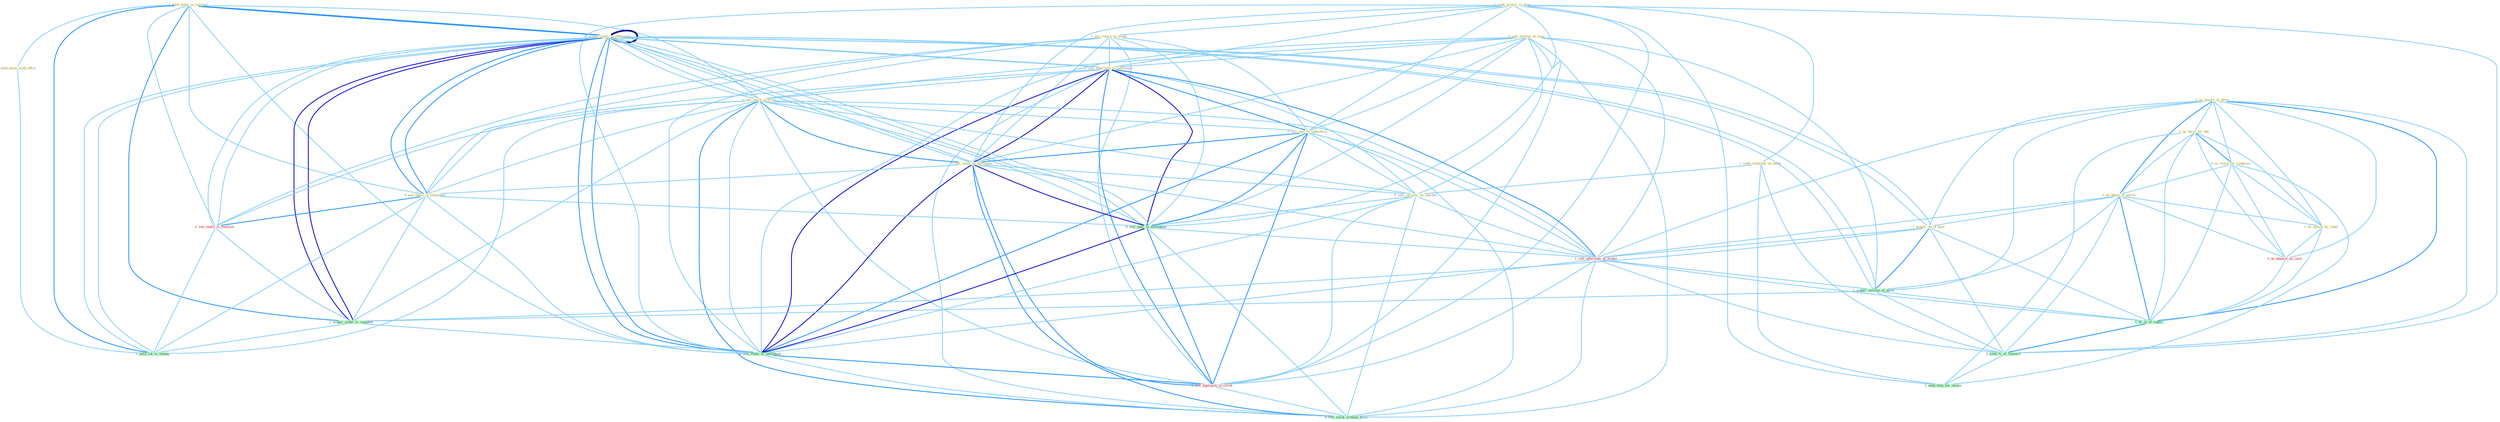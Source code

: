 Graph G{ 
    node
    [shape=polygon,style=filled,width=.5,height=.06,color="#BDFCC9",fixedsize=true,fontsize=4,
    fontcolor="#2f4f4f"];
    {node
    [color="#ffffe0", fontcolor="#8b7d6b"] "1_hold_stake_in_interest " "1_us_assort_of_devic " "1_acquir_stake_in_entitynam " "1_seek_access_to_kind " "1_see_return_to_trend " "0_sell_million_at_time " "0_sell_othernum_to_entitynam " "1_us_term_for_the " "1_sell_stock_in_trust " "1_hold_meet_with_offici " "0_us_word_for_congress " "1_us_photo_of_porch " "0_sell_unit_to_subsidiari " "0_sell_stock_to_entitynam " "1_seek_comment_on_decis " "0_see_these_in_entitynam " "1_acquir_on_of_busi " "0_sell_currenc_on_market " "1_us_attack_by_rebel "}
{node [color="#fff0f5", fontcolor="#b22222"] "1_sell_othernum_of_model " "0_see_vaniti_in_everyon " "0_us_deposit_as_cach " "1_sell_approach_to_client "}
edge [color="#B0E2FF"];

	"1_hold_stake_in_interest " -- "1_acquir_stake_in_entitynam " [w="2", color="#1e90ff" , len=0.8];
	"1_hold_stake_in_interest " -- "1_sell_stock_in_trust " [w="1", color="#87cefa" ];
	"1_hold_stake_in_interest " -- "1_hold_meet_with_offici " [w="1", color="#87cefa" ];
	"1_hold_stake_in_interest " -- "0_see_these_in_entitynam " [w="1", color="#87cefa" ];
	"1_hold_stake_in_interest " -- "0_see_vaniti_in_everyon " [w="1", color="#87cefa" ];
	"1_hold_stake_in_interest " -- "1_acquir_stake_in_entitynam " [w="2", color="#1e90ff" , len=0.8];
	"1_hold_stake_in_interest " -- "1_acquir_stake_in_compani " [w="2", color="#1e90ff" , len=0.8];
	"1_hold_stake_in_interest " -- "0_sell_stake_to_entitynam " [w="1", color="#87cefa" ];
	"1_hold_stake_in_interest " -- "1_hold_job_in_manag " [w="2", color="#1e90ff" , len=0.8];
	"1_us_assort_of_devic " -- "1_us_term_for_the " [w="1", color="#87cefa" ];
	"1_us_assort_of_devic " -- "0_us_word_for_congress " [w="1", color="#87cefa" ];
	"1_us_assort_of_devic " -- "1_us_photo_of_porch " [w="2", color="#1e90ff" , len=0.8];
	"1_us_assort_of_devic " -- "1_acquir_on_of_busi " [w="1", color="#87cefa" ];
	"1_us_assort_of_devic " -- "1_us_attack_by_rebel " [w="1", color="#87cefa" ];
	"1_us_assort_of_devic " -- "1_sell_othernum_of_model " [w="1", color="#87cefa" ];
	"1_us_assort_of_devic " -- "1_acquir_million_of_asset " [w="1", color="#87cefa" ];
	"1_us_assort_of_devic " -- "0_us_deposit_as_cach " [w="1", color="#87cefa" ];
	"1_us_assort_of_devic " -- "1_us_%_of_capac " [w="2", color="#1e90ff" , len=0.8];
	"1_us_assort_of_devic " -- "1_seek_%_of_concern " [w="1", color="#87cefa" ];
	"1_acquir_stake_in_entitynam " -- "0_sell_othernum_to_entitynam " [w="1", color="#87cefa" ];
	"1_acquir_stake_in_entitynam " -- "1_sell_stock_in_trust " [w="1", color="#87cefa" ];
	"1_acquir_stake_in_entitynam " -- "0_sell_stock_to_entitynam " [w="1", color="#87cefa" ];
	"1_acquir_stake_in_entitynam " -- "0_see_these_in_entitynam " [w="2", color="#1e90ff" , len=0.8];
	"1_acquir_stake_in_entitynam " -- "1_acquir_on_of_busi " [w="1", color="#87cefa" ];
	"1_acquir_stake_in_entitynam " -- "0_sell_oper_to_entitynam " [w="1", color="#87cefa" ];
	"1_acquir_stake_in_entitynam " -- "0_see_vaniti_in_everyon " [w="1", color="#87cefa" ];
	"1_acquir_stake_in_entitynam " -- "1_acquir_million_of_asset " [w="1", color="#87cefa" ];
	"1_acquir_stake_in_entitynam " -- "1_acquir_stake_in_entitynam " [w="4", style=bold, color="#000080", len=0.4];
	"1_acquir_stake_in_entitynam " -- "1_acquir_stake_in_compani " [w="3", color="#0000cd" , len=0.6];
	"1_acquir_stake_in_entitynam " -- "0_sell_stake_to_entitynam " [w="2", color="#1e90ff" , len=0.8];
	"1_acquir_stake_in_entitynam " -- "1_hold_job_in_manag " [w="1", color="#87cefa" ];
	"1_seek_access_to_kind " -- "1_see_return_to_trend " [w="1", color="#87cefa" ];
	"1_seek_access_to_kind " -- "0_sell_othernum_to_entitynam " [w="1", color="#87cefa" ];
	"1_seek_access_to_kind " -- "0_sell_unit_to_subsidiari " [w="1", color="#87cefa" ];
	"1_seek_access_to_kind " -- "0_sell_stock_to_entitynam " [w="1", color="#87cefa" ];
	"1_seek_access_to_kind " -- "1_seek_comment_on_decis " [w="1", color="#87cefa" ];
	"1_seek_access_to_kind " -- "0_sell_oper_to_entitynam " [w="1", color="#87cefa" ];
	"1_seek_access_to_kind " -- "0_sell_stake_to_entitynam " [w="1", color="#87cefa" ];
	"1_seek_access_to_kind " -- "1_sell_approach_to_client " [w="1", color="#87cefa" ];
	"1_seek_access_to_kind " -- "1_seek_%_of_concern " [w="1", color="#87cefa" ];
	"1_seek_access_to_kind " -- "1_seek_help_for_owner " [w="1", color="#87cefa" ];
	"1_see_return_to_trend " -- "0_sell_othernum_to_entitynam " [w="1", color="#87cefa" ];
	"1_see_return_to_trend " -- "0_sell_unit_to_subsidiari " [w="1", color="#87cefa" ];
	"1_see_return_to_trend " -- "0_sell_stock_to_entitynam " [w="1", color="#87cefa" ];
	"1_see_return_to_trend " -- "0_see_these_in_entitynam " [w="1", color="#87cefa" ];
	"1_see_return_to_trend " -- "0_sell_oper_to_entitynam " [w="1", color="#87cefa" ];
	"1_see_return_to_trend " -- "0_see_vaniti_in_everyon " [w="1", color="#87cefa" ];
	"1_see_return_to_trend " -- "0_sell_stake_to_entitynam " [w="1", color="#87cefa" ];
	"1_see_return_to_trend " -- "1_sell_approach_to_client " [w="1", color="#87cefa" ];
	"0_sell_million_at_time " -- "0_sell_othernum_to_entitynam " [w="1", color="#87cefa" ];
	"0_sell_million_at_time " -- "1_sell_stock_in_trust " [w="1", color="#87cefa" ];
	"0_sell_million_at_time " -- "0_sell_unit_to_subsidiari " [w="1", color="#87cefa" ];
	"0_sell_million_at_time " -- "0_sell_stock_to_entitynam " [w="1", color="#87cefa" ];
	"0_sell_million_at_time " -- "0_sell_currenc_on_market " [w="1", color="#87cefa" ];
	"0_sell_million_at_time " -- "0_sell_oper_to_entitynam " [w="1", color="#87cefa" ];
	"0_sell_million_at_time " -- "1_sell_othernum_of_model " [w="1", color="#87cefa" ];
	"0_sell_million_at_time " -- "1_acquir_million_of_asset " [w="1", color="#87cefa" ];
	"0_sell_million_at_time " -- "0_sell_stake_to_entitynam " [w="1", color="#87cefa" ];
	"0_sell_million_at_time " -- "1_sell_approach_to_client " [w="1", color="#87cefa" ];
	"0_sell_million_at_time " -- "0_sell_stock_without_hitch " [w="1", color="#87cefa" ];
	"0_sell_othernum_to_entitynam " -- "1_sell_stock_in_trust " [w="1", color="#87cefa" ];
	"0_sell_othernum_to_entitynam " -- "0_sell_unit_to_subsidiari " [w="2", color="#1e90ff" , len=0.8];
	"0_sell_othernum_to_entitynam " -- "0_sell_stock_to_entitynam " [w="3", color="#0000cd" , len=0.6];
	"0_sell_othernum_to_entitynam " -- "0_see_these_in_entitynam " [w="1", color="#87cefa" ];
	"0_sell_othernum_to_entitynam " -- "0_sell_currenc_on_market " [w="1", color="#87cefa" ];
	"0_sell_othernum_to_entitynam " -- "0_sell_oper_to_entitynam " [w="3", color="#0000cd" , len=0.6];
	"0_sell_othernum_to_entitynam " -- "1_sell_othernum_of_model " [w="2", color="#1e90ff" , len=0.8];
	"0_sell_othernum_to_entitynam " -- "1_acquir_stake_in_entitynam " [w="1", color="#87cefa" ];
	"0_sell_othernum_to_entitynam " -- "0_sell_stake_to_entitynam " [w="3", color="#0000cd" , len=0.6];
	"0_sell_othernum_to_entitynam " -- "1_sell_approach_to_client " [w="2", color="#1e90ff" , len=0.8];
	"0_sell_othernum_to_entitynam " -- "0_sell_stock_without_hitch " [w="1", color="#87cefa" ];
	"1_us_term_for_the " -- "0_us_word_for_congress " [w="2", color="#1e90ff" , len=0.8];
	"1_us_term_for_the " -- "1_us_photo_of_porch " [w="1", color="#87cefa" ];
	"1_us_term_for_the " -- "1_us_attack_by_rebel " [w="1", color="#87cefa" ];
	"1_us_term_for_the " -- "0_us_deposit_as_cach " [w="1", color="#87cefa" ];
	"1_us_term_for_the " -- "1_us_%_of_capac " [w="1", color="#87cefa" ];
	"1_us_term_for_the " -- "1_seek_help_for_owner " [w="1", color="#87cefa" ];
	"1_sell_stock_in_trust " -- "0_sell_unit_to_subsidiari " [w="1", color="#87cefa" ];
	"1_sell_stock_in_trust " -- "0_sell_stock_to_entitynam " [w="2", color="#1e90ff" , len=0.8];
	"1_sell_stock_in_trust " -- "0_see_these_in_entitynam " [w="1", color="#87cefa" ];
	"1_sell_stock_in_trust " -- "0_sell_currenc_on_market " [w="1", color="#87cefa" ];
	"1_sell_stock_in_trust " -- "0_sell_oper_to_entitynam " [w="1", color="#87cefa" ];
	"1_sell_stock_in_trust " -- "1_sell_othernum_of_model " [w="1", color="#87cefa" ];
	"1_sell_stock_in_trust " -- "0_see_vaniti_in_everyon " [w="1", color="#87cefa" ];
	"1_sell_stock_in_trust " -- "1_acquir_stake_in_entitynam " [w="1", color="#87cefa" ];
	"1_sell_stock_in_trust " -- "1_acquir_stake_in_compani " [w="1", color="#87cefa" ];
	"1_sell_stock_in_trust " -- "0_sell_stake_to_entitynam " [w="1", color="#87cefa" ];
	"1_sell_stock_in_trust " -- "1_sell_approach_to_client " [w="1", color="#87cefa" ];
	"1_sell_stock_in_trust " -- "1_hold_job_in_manag " [w="1", color="#87cefa" ];
	"1_sell_stock_in_trust " -- "0_sell_stock_without_hitch " [w="2", color="#1e90ff" , len=0.8];
	"1_hold_meet_with_offici " -- "1_hold_job_in_manag " [w="1", color="#87cefa" ];
	"0_us_word_for_congress " -- "1_us_photo_of_porch " [w="1", color="#87cefa" ];
	"0_us_word_for_congress " -- "1_us_attack_by_rebel " [w="1", color="#87cefa" ];
	"0_us_word_for_congress " -- "0_us_deposit_as_cach " [w="1", color="#87cefa" ];
	"0_us_word_for_congress " -- "1_us_%_of_capac " [w="1", color="#87cefa" ];
	"0_us_word_for_congress " -- "1_seek_help_for_owner " [w="1", color="#87cefa" ];
	"1_us_photo_of_porch " -- "1_acquir_on_of_busi " [w="1", color="#87cefa" ];
	"1_us_photo_of_porch " -- "1_us_attack_by_rebel " [w="1", color="#87cefa" ];
	"1_us_photo_of_porch " -- "1_sell_othernum_of_model " [w="1", color="#87cefa" ];
	"1_us_photo_of_porch " -- "1_acquir_million_of_asset " [w="1", color="#87cefa" ];
	"1_us_photo_of_porch " -- "0_us_deposit_as_cach " [w="1", color="#87cefa" ];
	"1_us_photo_of_porch " -- "1_us_%_of_capac " [w="2", color="#1e90ff" , len=0.8];
	"1_us_photo_of_porch " -- "1_seek_%_of_concern " [w="1", color="#87cefa" ];
	"0_sell_unit_to_subsidiari " -- "0_sell_stock_to_entitynam " [w="2", color="#1e90ff" , len=0.8];
	"0_sell_unit_to_subsidiari " -- "0_sell_currenc_on_market " [w="1", color="#87cefa" ];
	"0_sell_unit_to_subsidiari " -- "0_sell_oper_to_entitynam " [w="2", color="#1e90ff" , len=0.8];
	"0_sell_unit_to_subsidiari " -- "1_sell_othernum_of_model " [w="1", color="#87cefa" ];
	"0_sell_unit_to_subsidiari " -- "0_sell_stake_to_entitynam " [w="2", color="#1e90ff" , len=0.8];
	"0_sell_unit_to_subsidiari " -- "1_sell_approach_to_client " [w="2", color="#1e90ff" , len=0.8];
	"0_sell_unit_to_subsidiari " -- "0_sell_stock_without_hitch " [w="1", color="#87cefa" ];
	"0_sell_stock_to_entitynam " -- "0_see_these_in_entitynam " [w="1", color="#87cefa" ];
	"0_sell_stock_to_entitynam " -- "0_sell_currenc_on_market " [w="1", color="#87cefa" ];
	"0_sell_stock_to_entitynam " -- "0_sell_oper_to_entitynam " [w="3", color="#0000cd" , len=0.6];
	"0_sell_stock_to_entitynam " -- "1_sell_othernum_of_model " [w="1", color="#87cefa" ];
	"0_sell_stock_to_entitynam " -- "1_acquir_stake_in_entitynam " [w="1", color="#87cefa" ];
	"0_sell_stock_to_entitynam " -- "0_sell_stake_to_entitynam " [w="3", color="#0000cd" , len=0.6];
	"0_sell_stock_to_entitynam " -- "1_sell_approach_to_client " [w="2", color="#1e90ff" , len=0.8];
	"0_sell_stock_to_entitynam " -- "0_sell_stock_without_hitch " [w="2", color="#1e90ff" , len=0.8];
	"1_seek_comment_on_decis " -- "0_sell_currenc_on_market " [w="1", color="#87cefa" ];
	"1_seek_comment_on_decis " -- "1_seek_%_of_concern " [w="1", color="#87cefa" ];
	"1_seek_comment_on_decis " -- "1_seek_help_for_owner " [w="1", color="#87cefa" ];
	"0_see_these_in_entitynam " -- "0_sell_oper_to_entitynam " [w="1", color="#87cefa" ];
	"0_see_these_in_entitynam " -- "0_see_vaniti_in_everyon " [w="2", color="#1e90ff" , len=0.8];
	"0_see_these_in_entitynam " -- "1_acquir_stake_in_entitynam " [w="2", color="#1e90ff" , len=0.8];
	"0_see_these_in_entitynam " -- "1_acquir_stake_in_compani " [w="1", color="#87cefa" ];
	"0_see_these_in_entitynam " -- "0_sell_stake_to_entitynam " [w="1", color="#87cefa" ];
	"0_see_these_in_entitynam " -- "1_hold_job_in_manag " [w="1", color="#87cefa" ];
	"1_acquir_on_of_busi " -- "1_sell_othernum_of_model " [w="1", color="#87cefa" ];
	"1_acquir_on_of_busi " -- "1_acquir_million_of_asset " [w="2", color="#1e90ff" , len=0.8];
	"1_acquir_on_of_busi " -- "1_acquir_stake_in_entitynam " [w="1", color="#87cefa" ];
	"1_acquir_on_of_busi " -- "1_acquir_stake_in_compani " [w="1", color="#87cefa" ];
	"1_acquir_on_of_busi " -- "1_us_%_of_capac " [w="1", color="#87cefa" ];
	"1_acquir_on_of_busi " -- "1_seek_%_of_concern " [w="1", color="#87cefa" ];
	"0_sell_currenc_on_market " -- "0_sell_oper_to_entitynam " [w="1", color="#87cefa" ];
	"0_sell_currenc_on_market " -- "1_sell_othernum_of_model " [w="1", color="#87cefa" ];
	"0_sell_currenc_on_market " -- "0_sell_stake_to_entitynam " [w="1", color="#87cefa" ];
	"0_sell_currenc_on_market " -- "1_sell_approach_to_client " [w="1", color="#87cefa" ];
	"0_sell_currenc_on_market " -- "0_sell_stock_without_hitch " [w="1", color="#87cefa" ];
	"1_us_attack_by_rebel " -- "0_us_deposit_as_cach " [w="1", color="#87cefa" ];
	"1_us_attack_by_rebel " -- "1_us_%_of_capac " [w="1", color="#87cefa" ];
	"0_sell_oper_to_entitynam " -- "1_sell_othernum_of_model " [w="1", color="#87cefa" ];
	"0_sell_oper_to_entitynam " -- "1_acquir_stake_in_entitynam " [w="1", color="#87cefa" ];
	"0_sell_oper_to_entitynam " -- "0_sell_stake_to_entitynam " [w="3", color="#0000cd" , len=0.6];
	"0_sell_oper_to_entitynam " -- "1_sell_approach_to_client " [w="2", color="#1e90ff" , len=0.8];
	"0_sell_oper_to_entitynam " -- "0_sell_stock_without_hitch " [w="1", color="#87cefa" ];
	"1_sell_othernum_of_model " -- "1_acquir_million_of_asset " [w="1", color="#87cefa" ];
	"1_sell_othernum_of_model " -- "0_sell_stake_to_entitynam " [w="1", color="#87cefa" ];
	"1_sell_othernum_of_model " -- "1_us_%_of_capac " [w="1", color="#87cefa" ];
	"1_sell_othernum_of_model " -- "1_sell_approach_to_client " [w="1", color="#87cefa" ];
	"1_sell_othernum_of_model " -- "0_sell_stock_without_hitch " [w="1", color="#87cefa" ];
	"1_sell_othernum_of_model " -- "1_seek_%_of_concern " [w="1", color="#87cefa" ];
	"0_see_vaniti_in_everyon " -- "1_acquir_stake_in_entitynam " [w="1", color="#87cefa" ];
	"0_see_vaniti_in_everyon " -- "1_acquir_stake_in_compani " [w="1", color="#87cefa" ];
	"0_see_vaniti_in_everyon " -- "1_hold_job_in_manag " [w="1", color="#87cefa" ];
	"1_acquir_million_of_asset " -- "1_acquir_stake_in_entitynam " [w="1", color="#87cefa" ];
	"1_acquir_million_of_asset " -- "1_acquir_stake_in_compani " [w="1", color="#87cefa" ];
	"1_acquir_million_of_asset " -- "1_us_%_of_capac " [w="1", color="#87cefa" ];
	"1_acquir_million_of_asset " -- "1_seek_%_of_concern " [w="1", color="#87cefa" ];
	"0_us_deposit_as_cach " -- "1_us_%_of_capac " [w="1", color="#87cefa" ];
	"1_acquir_stake_in_entitynam " -- "1_acquir_stake_in_compani " [w="3", color="#0000cd" , len=0.6];
	"1_acquir_stake_in_entitynam " -- "0_sell_stake_to_entitynam " [w="2", color="#1e90ff" , len=0.8];
	"1_acquir_stake_in_entitynam " -- "1_hold_job_in_manag " [w="1", color="#87cefa" ];
	"1_acquir_stake_in_compani " -- "0_sell_stake_to_entitynam " [w="1", color="#87cefa" ];
	"1_acquir_stake_in_compani " -- "1_hold_job_in_manag " [w="1", color="#87cefa" ];
	"0_sell_stake_to_entitynam " -- "1_sell_approach_to_client " [w="2", color="#1e90ff" , len=0.8];
	"0_sell_stake_to_entitynam " -- "0_sell_stock_without_hitch " [w="1", color="#87cefa" ];
	"1_us_%_of_capac " -- "1_seek_%_of_concern " [w="2", color="#1e90ff" , len=0.8];
	"1_sell_approach_to_client " -- "0_sell_stock_without_hitch " [w="1", color="#87cefa" ];
	"1_seek_%_of_concern " -- "1_seek_help_for_owner " [w="1", color="#87cefa" ];
}
